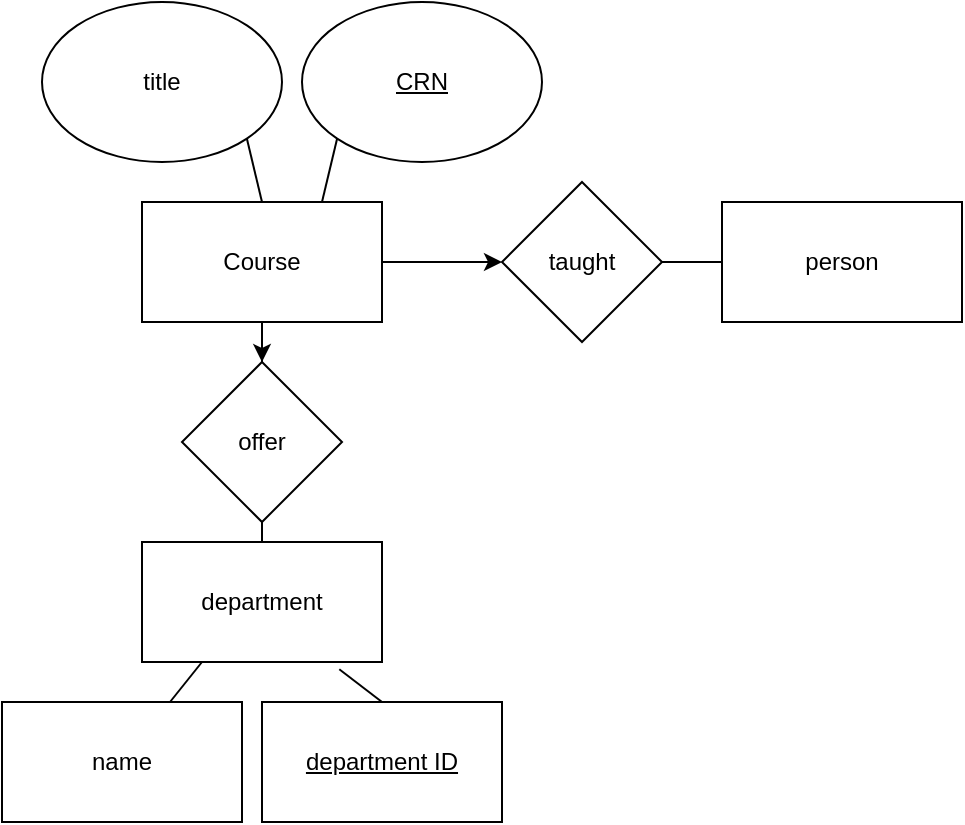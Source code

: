 <mxfile version="21.0.6" type="github">
  <diagram id="4mfwfn_U5UDbq6bqeZar" name="第 1 页">
    <mxGraphModel dx="1000" dy="578" grid="1" gridSize="10" guides="1" tooltips="1" connect="1" arrows="1" fold="1" page="1" pageScale="1" pageWidth="827" pageHeight="1169" math="0" shadow="0">
      <root>
        <mxCell id="0" />
        <mxCell id="1" parent="0" />
        <mxCell id="c9e2M7kcOkfjXdV6clcm-17" style="edgeStyle=orthogonalEdgeStyle;rounded=0;orthogonalLoop=1;jettySize=auto;html=1;entryX=0.5;entryY=0;entryDx=0;entryDy=0;" edge="1" parent="1" source="-YDh8YO5cCQ9muC20Zy2-2" target="c9e2M7kcOkfjXdV6clcm-6">
          <mxGeometry relative="1" as="geometry">
            <mxPoint x="140" y="280" as="targetPoint" />
          </mxGeometry>
        </mxCell>
        <mxCell id="c9e2M7kcOkfjXdV6clcm-18" style="edgeStyle=orthogonalEdgeStyle;rounded=0;orthogonalLoop=1;jettySize=auto;html=1;entryX=0;entryY=0.5;entryDx=0;entryDy=0;" edge="1" parent="1" source="-YDh8YO5cCQ9muC20Zy2-2" target="c9e2M7kcOkfjXdV6clcm-7">
          <mxGeometry relative="1" as="geometry">
            <mxPoint x="290" y="210" as="targetPoint" />
          </mxGeometry>
        </mxCell>
        <mxCell id="-YDh8YO5cCQ9muC20Zy2-2" value="Course" style="rounded=0;whiteSpace=wrap;html=1;" parent="1" vertex="1">
          <mxGeometry x="80" y="180" width="120" height="60" as="geometry" />
        </mxCell>
        <mxCell id="c9e2M7kcOkfjXdV6clcm-9" style="rounded=0;orthogonalLoop=1;jettySize=auto;html=1;exitX=1;exitY=1;exitDx=0;exitDy=0;entryX=0.5;entryY=0;entryDx=0;entryDy=0;strokeColor=default;endArrow=none;endFill=0;" edge="1" parent="1" source="c9e2M7kcOkfjXdV6clcm-1" target="-YDh8YO5cCQ9muC20Zy2-2">
          <mxGeometry relative="1" as="geometry" />
        </mxCell>
        <mxCell id="c9e2M7kcOkfjXdV6clcm-1" value="title" style="ellipse;whiteSpace=wrap;html=1;" vertex="1" parent="1">
          <mxGeometry x="30" y="80" width="120" height="80" as="geometry" />
        </mxCell>
        <mxCell id="c9e2M7kcOkfjXdV6clcm-10" style="rounded=0;orthogonalLoop=1;jettySize=auto;html=1;exitX=0;exitY=1;exitDx=0;exitDy=0;entryX=0.75;entryY=0;entryDx=0;entryDy=0;endArrow=none;endFill=0;" edge="1" parent="1" source="c9e2M7kcOkfjXdV6clcm-2" target="-YDh8YO5cCQ9muC20Zy2-2">
          <mxGeometry relative="1" as="geometry" />
        </mxCell>
        <mxCell id="c9e2M7kcOkfjXdV6clcm-2" value="&lt;u&gt;CRN&lt;/u&gt;" style="ellipse;whiteSpace=wrap;html=1;" vertex="1" parent="1">
          <mxGeometry x="160" y="80" width="120" height="80" as="geometry" />
        </mxCell>
        <mxCell id="c9e2M7kcOkfjXdV6clcm-16" style="edgeStyle=orthogonalEdgeStyle;rounded=0;orthogonalLoop=1;jettySize=auto;html=1;entryX=1;entryY=0.5;entryDx=0;entryDy=0;endArrow=none;endFill=0;" edge="1" parent="1" source="c9e2M7kcOkfjXdV6clcm-3" target="c9e2M7kcOkfjXdV6clcm-7">
          <mxGeometry relative="1" as="geometry" />
        </mxCell>
        <mxCell id="c9e2M7kcOkfjXdV6clcm-3" value="person&lt;br&gt;" style="whiteSpace=wrap;html=1;" vertex="1" parent="1">
          <mxGeometry x="370" y="180" width="120" height="60" as="geometry" />
        </mxCell>
        <mxCell id="c9e2M7kcOkfjXdV6clcm-13" style="edgeStyle=orthogonalEdgeStyle;rounded=0;orthogonalLoop=1;jettySize=auto;html=1;endArrow=none;endFill=0;" edge="1" parent="1" source="c9e2M7kcOkfjXdV6clcm-5" target="c9e2M7kcOkfjXdV6clcm-6">
          <mxGeometry relative="1" as="geometry" />
        </mxCell>
        <mxCell id="c9e2M7kcOkfjXdV6clcm-5" value="department" style="whiteSpace=wrap;html=1;" vertex="1" parent="1">
          <mxGeometry x="80" y="350" width="120" height="60" as="geometry" />
        </mxCell>
        <mxCell id="c9e2M7kcOkfjXdV6clcm-6" value="offer" style="rhombus;whiteSpace=wrap;html=1;" vertex="1" parent="1">
          <mxGeometry x="100" y="260" width="80" height="80" as="geometry" />
        </mxCell>
        <mxCell id="c9e2M7kcOkfjXdV6clcm-7" value="taught" style="rhombus;whiteSpace=wrap;html=1;" vertex="1" parent="1">
          <mxGeometry x="260" y="170" width="80" height="80" as="geometry" />
        </mxCell>
        <mxCell id="c9e2M7kcOkfjXdV6clcm-20" style="rounded=0;orthogonalLoop=1;jettySize=auto;html=1;entryX=0.25;entryY=1;entryDx=0;entryDy=0;endArrow=none;endFill=0;" edge="1" parent="1" source="c9e2M7kcOkfjXdV6clcm-19" target="c9e2M7kcOkfjXdV6clcm-5">
          <mxGeometry relative="1" as="geometry" />
        </mxCell>
        <mxCell id="c9e2M7kcOkfjXdV6clcm-19" value="name" style="whiteSpace=wrap;html=1;" vertex="1" parent="1">
          <mxGeometry x="10" y="430" width="120" height="60" as="geometry" />
        </mxCell>
        <mxCell id="c9e2M7kcOkfjXdV6clcm-22" style="rounded=0;orthogonalLoop=1;jettySize=auto;html=1;exitX=0.5;exitY=0;exitDx=0;exitDy=0;entryX=0.822;entryY=1.06;entryDx=0;entryDy=0;entryPerimeter=0;endArrow=none;endFill=0;" edge="1" parent="1" source="c9e2M7kcOkfjXdV6clcm-21" target="c9e2M7kcOkfjXdV6clcm-5">
          <mxGeometry relative="1" as="geometry" />
        </mxCell>
        <mxCell id="c9e2M7kcOkfjXdV6clcm-21" value="&lt;u&gt;department ID&lt;/u&gt;" style="whiteSpace=wrap;html=1;" vertex="1" parent="1">
          <mxGeometry x="140" y="430" width="120" height="60" as="geometry" />
        </mxCell>
      </root>
    </mxGraphModel>
  </diagram>
</mxfile>
